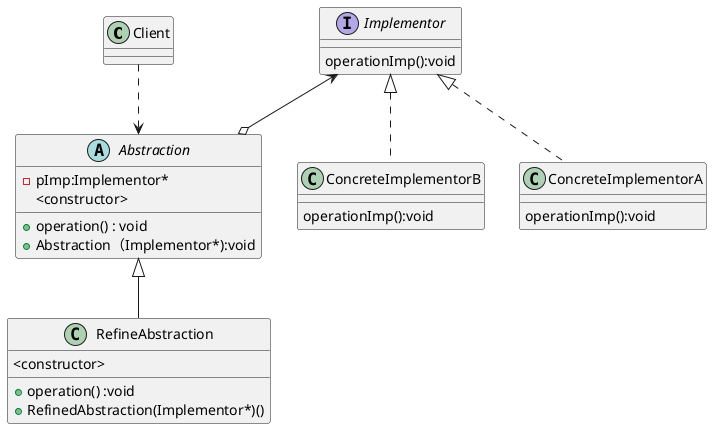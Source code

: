 @startuml
'https://plantuml.com/class-diagram


together {
    class Client

    abstract Abstraction {
        - pImp:Implementor*
        + operation() : void
        + Abstraction（Implementor*):void
        <constructor>
    }

    class RefineAbstraction extends Abstraction{
        + operation() :void
        <constructor>
        + RefinedAbstraction(Implementor*)()
    }
}

Implementor <--o Abstraction
Client ..> Abstraction




together {
    Interface Implementor {
        operationImp():void
    }

    class ConcreteImplementorA implements Implementor{
        operationImp():void
    }

    class ConcreteImplementorB implements Implementor{
        operationImp():void
    }
}



@enduml